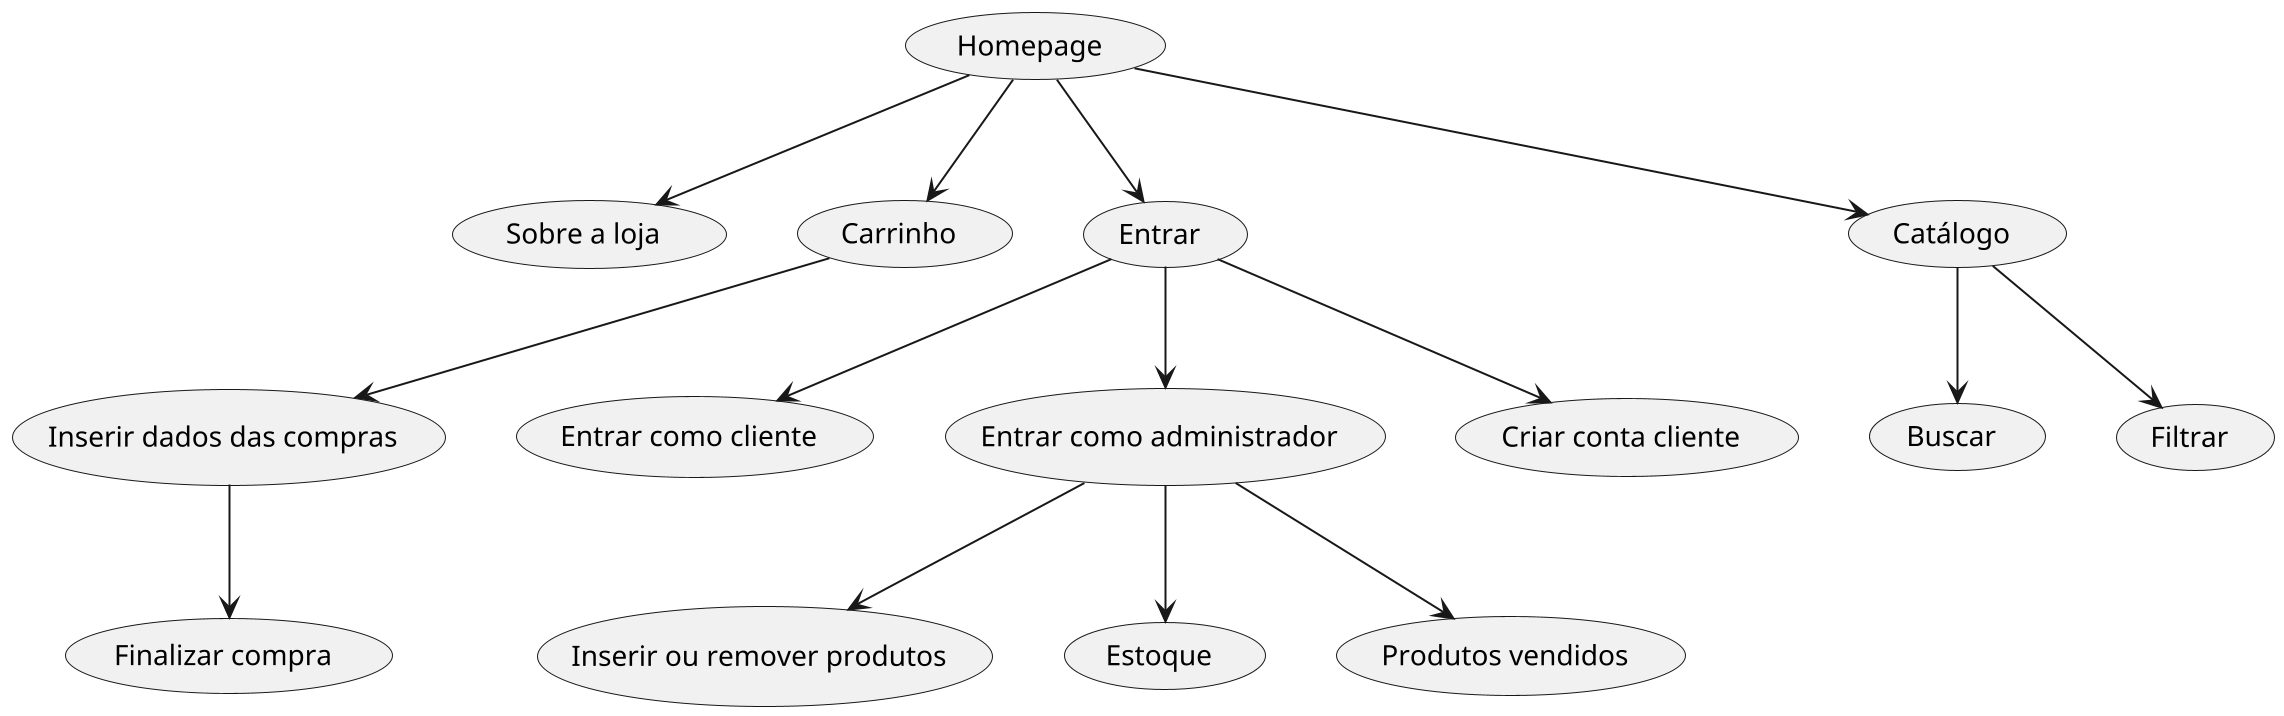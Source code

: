 @startuml
scale 2
top to bottom direction

usecase "Homepage" as home
usecase "Buscar" as busca
usecase "Filtrar" as filtro
usecase "Sobre a loja" as about
usecase "Carrinho" as carrinho
usecase "Entrar" as login
usecase "Entrar como cliente" as login_client
usecase "Entrar como administrador" as login_admin
usecase "Inserir ou remover produtos" as addrem_admin
usecase "Criar conta cliente" as create_client
usecase "Inserir dados das compras" as dados_compra
usecase "Finalizar compra" as finalizar_compra
usecase "Estoque" as estoque
usecase "Produtos vendidos" as prod_vend
usecase "Catálogo" as compras

home --> login
login --> login_client
login --> login_admin
login --> create_client
login_admin --> addrem_admin
login_admin --> estoque
login_admin --> prod_vend
home --> about
home --> compras
compras --> filtro
compras --> busca
home --> carrinho
carrinho --> dados_compra
dados_compra --> finalizar_compra

@enduml

